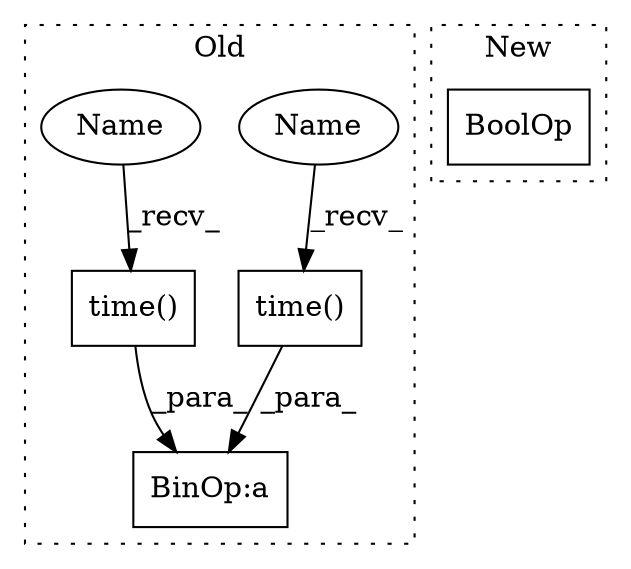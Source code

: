 digraph G {
subgraph cluster0 {
1 [label="time()" a="75" s="8613" l="11" shape="box"];
3 [label="BinOp:a" a="82" s="8624" l="3" shape="box"];
4 [label="time()" a="75" s="8218" l="11" shape="box"];
5 [label="Name" a="87" s="8613" l="4" shape="ellipse"];
6 [label="Name" a="87" s="8218" l="4" shape="ellipse"];
label = "Old";
style="dotted";
}
subgraph cluster1 {
2 [label="BoolOp" a="72" s="6038" l="50" shape="box"];
label = "New";
style="dotted";
}
1 -> 3 [label="_para_"];
4 -> 3 [label="_para_"];
5 -> 1 [label="_recv_"];
6 -> 4 [label="_recv_"];
}